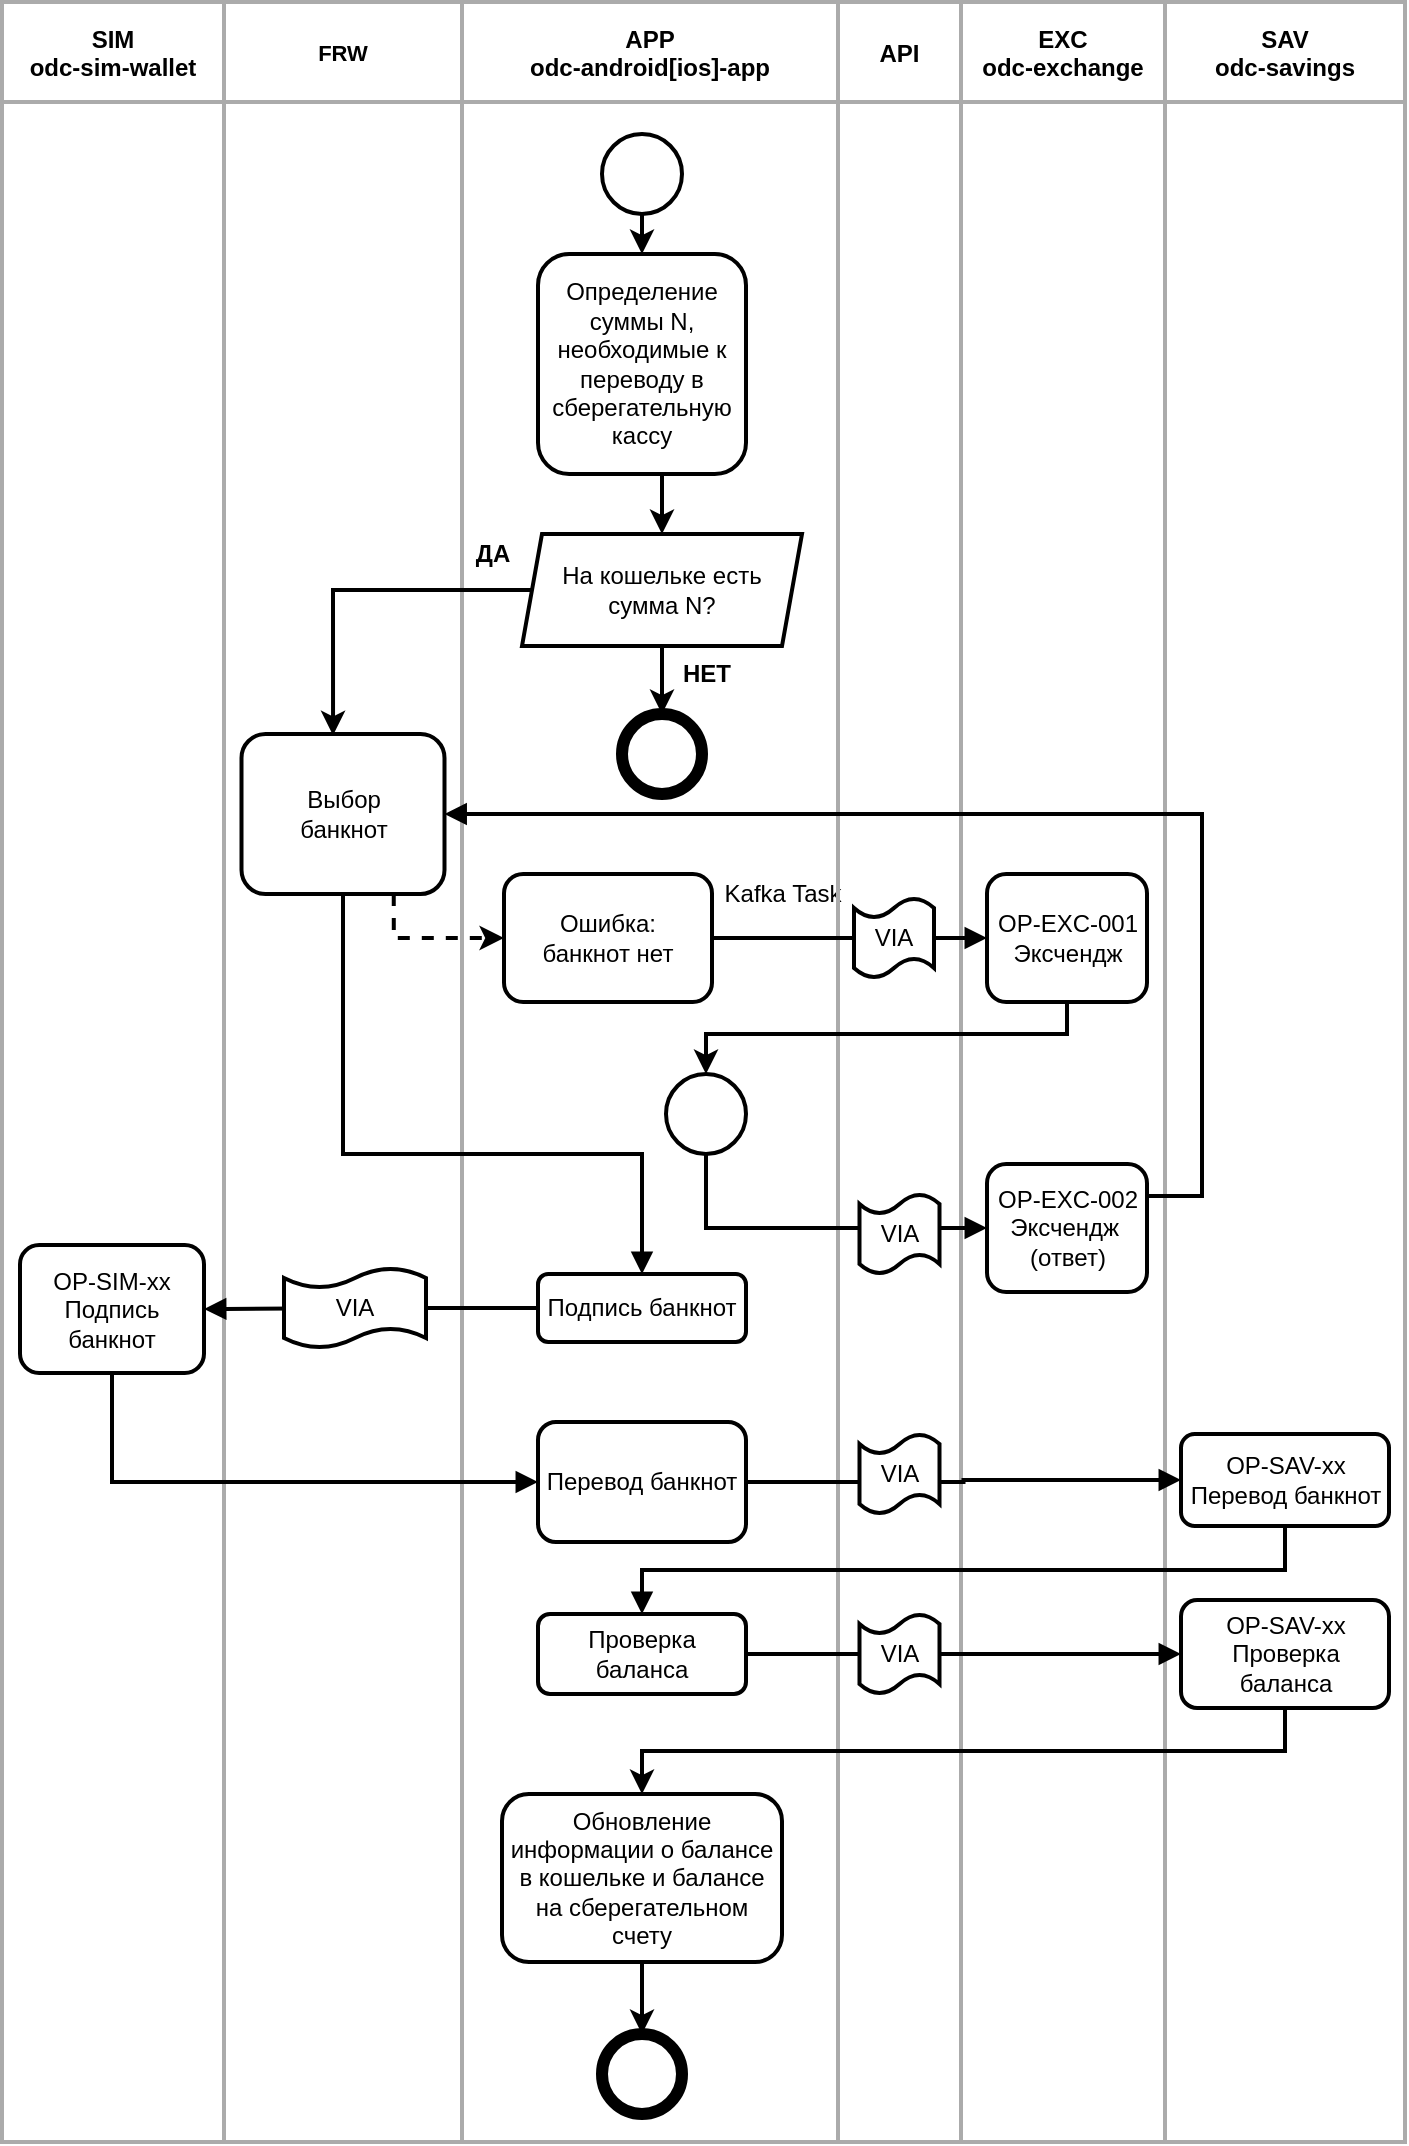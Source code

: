 <mxfile version="15.1.4" type="device"><diagram id="prtHgNgQTEPvFCAcTncT" name="Page-1"><mxGraphModel dx="788" dy="541" grid="1" gridSize="10" guides="1" tooltips="1" connect="1" arrows="1" fold="1" page="1" pageScale="1" pageWidth="827" pageHeight="1169" math="0" shadow="0"><root><mxCell id="0"/><mxCell id="1" parent="0"/><mxCell id="KNjwiJUt0L8bClLNH3UJ-11" value="APP&#10;odc-android[ios]-app" style="swimlane;rounded=0;strokeWidth=2;startSize=50;strokeColor=#ABABAB;" parent="1" vertex="1"><mxGeometry x="370" y="4" width="188" height="1070" as="geometry"><mxRectangle x="370" y="4" width="150" height="50" as="alternateBounds"/></mxGeometry></mxCell><mxCell id="KNjwiJUt0L8bClLNH3UJ-19" style="edgeStyle=orthogonalEdgeStyle;rounded=0;orthogonalLoop=1;jettySize=auto;html=1;exitX=0.5;exitY=1;exitDx=0;exitDy=0;entryX=0.5;entryY=0;entryDx=0;entryDy=0;strokeWidth=2;" parent="KNjwiJUt0L8bClLNH3UJ-11" source="KNjwiJUt0L8bClLNH3UJ-12" target="KNjwiJUt0L8bClLNH3UJ-14" edge="1"><mxGeometry relative="1" as="geometry"/></mxCell><mxCell id="KNjwiJUt0L8bClLNH3UJ-12" value="" style="ellipse;whiteSpace=wrap;html=1;aspect=fixed;rounded=0;strokeWidth=2;" parent="KNjwiJUt0L8bClLNH3UJ-11" vertex="1"><mxGeometry x="70" y="66" width="40" height="40" as="geometry"/></mxCell><mxCell id="xIgBfrjEvkG0Zq9fjS99-21" style="edgeStyle=orthogonalEdgeStyle;rounded=0;orthogonalLoop=1;jettySize=auto;html=1;exitX=0.5;exitY=1;exitDx=0;exitDy=0;entryX=0.5;entryY=0;entryDx=0;entryDy=0;strokeWidth=2;" edge="1" parent="KNjwiJUt0L8bClLNH3UJ-11" source="KNjwiJUt0L8bClLNH3UJ-14" target="xIgBfrjEvkG0Zq9fjS99-22"><mxGeometry relative="1" as="geometry"><mxPoint x="90.0" y="256" as="targetPoint"/></mxGeometry></mxCell><mxCell id="KNjwiJUt0L8bClLNH3UJ-14" value="Определение суммы N, необходимые к переводу в сберегательную кассу" style="rounded=1;whiteSpace=wrap;html=1;strokeWidth=2;" parent="KNjwiJUt0L8bClLNH3UJ-11" vertex="1"><mxGeometry x="38" y="126" width="104" height="110" as="geometry"/></mxCell><mxCell id="KNjwiJUt0L8bClLNH3UJ-33" value="Ошибка: &lt;br&gt;банкнот нет" style="rounded=1;whiteSpace=wrap;html=1;strokeWidth=2;" parent="KNjwiJUt0L8bClLNH3UJ-11" vertex="1"><mxGeometry x="21" y="436" width="104" height="64" as="geometry"/></mxCell><mxCell id="KNjwiJUt0L8bClLNH3UJ-39" value="Подпись банкнот" style="rounded=1;whiteSpace=wrap;html=1;strokeWidth=2;" parent="KNjwiJUt0L8bClLNH3UJ-11" vertex="1"><mxGeometry x="38" y="636" width="104" height="34" as="geometry"/></mxCell><mxCell id="KNjwiJUt0L8bClLNH3UJ-121" value="" style="ellipse;whiteSpace=wrap;html=1;aspect=fixed;rounded=0;strokeWidth=6;" parent="KNjwiJUt0L8bClLNH3UJ-11" vertex="1"><mxGeometry x="70" y="1016" width="40" height="40" as="geometry"/></mxCell><mxCell id="xIgBfrjEvkG0Zq9fjS99-29" style="edgeStyle=orthogonalEdgeStyle;rounded=0;orthogonalLoop=1;jettySize=auto;html=1;exitX=0.5;exitY=1;exitDx=0;exitDy=0;entryX=0.5;entryY=0;entryDx=0;entryDy=0;fontSize=11;strokeWidth=2;" edge="1" parent="KNjwiJUt0L8bClLNH3UJ-11" source="xIgBfrjEvkG0Zq9fjS99-22" target="xIgBfrjEvkG0Zq9fjS99-23"><mxGeometry relative="1" as="geometry"/></mxCell><mxCell id="xIgBfrjEvkG0Zq9fjS99-22" value="На кошельке есть сумма N?" style="shape=parallelogram;perimeter=parallelogramPerimeter;whiteSpace=wrap;html=1;fixedSize=1;verticalAlign=middle;strokeWidth=2;size=10.0;" vertex="1" parent="KNjwiJUt0L8bClLNH3UJ-11"><mxGeometry x="30" y="266" width="140" height="56" as="geometry"/></mxCell><mxCell id="xIgBfrjEvkG0Zq9fjS99-23" value="" style="ellipse;whiteSpace=wrap;html=1;aspect=fixed;rounded=0;strokeWidth=6;" vertex="1" parent="KNjwiJUt0L8bClLNH3UJ-11"><mxGeometry x="80" y="356" width="40" height="40" as="geometry"/></mxCell><mxCell id="xIgBfrjEvkG0Zq9fjS99-26" value="&lt;b&gt;НЕТ&lt;/b&gt;" style="text;html=1;align=center;verticalAlign=middle;resizable=0;points=[];autosize=1;strokeColor=none;fillColor=none;" vertex="1" parent="KNjwiJUt0L8bClLNH3UJ-11"><mxGeometry x="102" y="326" width="40" height="20" as="geometry"/></mxCell><mxCell id="xIgBfrjEvkG0Zq9fjS99-28" value="&lt;b&gt;ДА&lt;/b&gt;" style="text;html=1;align=center;verticalAlign=middle;resizable=0;points=[];autosize=1;strokeColor=none;fillColor=none;" vertex="1" parent="KNjwiJUt0L8bClLNH3UJ-11"><mxGeometry y="266" width="30" height="20" as="geometry"/></mxCell><mxCell id="KNjwiJUt0L8bClLNH3UJ-111" value="Kafka Task" style="text;html=1;align=center;verticalAlign=middle;resizable=0;points=[];autosize=1;strokeColor=none;fillColor=none;" parent="KNjwiJUt0L8bClLNH3UJ-11" vertex="1"><mxGeometry x="125" y="436" width="70" height="20" as="geometry"/></mxCell><mxCell id="KNjwiJUt0L8bClLNH3UJ-46" value="" style="ellipse;whiteSpace=wrap;html=1;aspect=fixed;rounded=0;strokeWidth=2;" parent="KNjwiJUt0L8bClLNH3UJ-11" vertex="1"><mxGeometry x="102.0" y="536" width="40" height="40" as="geometry"/></mxCell><mxCell id="KNjwiJUt0L8bClLNH3UJ-47" value="" style="shape=image;verticalLabelPosition=bottom;labelBackgroundColor=#ffffff;verticalAlign=top;aspect=fixed;imageAspect=0;image=https://clipartart.com/images/sand-clock-clipart-6.jpg;" parent="KNjwiJUt0L8bClLNH3UJ-11" vertex="1"><mxGeometry x="111.58" y="544.99" width="20.84" height="24.03" as="geometry"/></mxCell><mxCell id="xIgBfrjEvkG0Zq9fjS99-12" value="Перевод банкнот" style="rounded=1;whiteSpace=wrap;html=1;strokeWidth=2;" vertex="1" parent="KNjwiJUt0L8bClLNH3UJ-11"><mxGeometry x="38" y="710" width="104" height="60" as="geometry"/></mxCell><mxCell id="KNjwiJUt0L8bClLNH3UJ-58" value="Проверка баланса" style="rounded=1;whiteSpace=wrap;html=1;strokeWidth=2;" parent="KNjwiJUt0L8bClLNH3UJ-11" vertex="1"><mxGeometry x="38" y="806" width="104" height="40" as="geometry"/></mxCell><mxCell id="xIgBfrjEvkG0Zq9fjS99-80" value="" style="edgeStyle=orthogonalEdgeStyle;rounded=0;orthogonalLoop=1;jettySize=auto;html=1;fontSize=11;startArrow=none;startFill=0;endArrow=classic;endFill=1;strokeWidth=2;" edge="1" parent="KNjwiJUt0L8bClLNH3UJ-11" source="KNjwiJUt0L8bClLNH3UJ-123" target="KNjwiJUt0L8bClLNH3UJ-121"><mxGeometry relative="1" as="geometry"/></mxCell><mxCell id="KNjwiJUt0L8bClLNH3UJ-123" value="Обновление информации о балансе в кошельке и балансе на сберегательном счету" style="rounded=1;whiteSpace=wrap;html=1;strokeWidth=2;arcSize=16;" parent="KNjwiJUt0L8bClLNH3UJ-11" vertex="1"><mxGeometry x="20" y="896" width="140" height="84" as="geometry"/></mxCell><mxCell id="KNjwiJUt0L8bClLNH3UJ-16" value="FRW" style="swimlane;rounded=0;strokeWidth=2;startSize=50;strokeColor=#ABABAB;verticalAlign=middle;fontSize=11;" parent="1" vertex="1"><mxGeometry x="251" y="4" width="119" height="1070" as="geometry"/></mxCell><mxCell id="KNjwiJUt0L8bClLNH3UJ-25" value="Выбор &lt;br&gt;банкнот" style="rounded=1;whiteSpace=wrap;html=1;strokeWidth=2;" parent="KNjwiJUt0L8bClLNH3UJ-16" vertex="1"><mxGeometry x="8.75" y="366" width="101.5" height="80" as="geometry"/></mxCell><mxCell id="KNjwiJUt0L8bClLNH3UJ-17" value="SIM&#10;odc-sim-wallet" style="swimlane;rounded=0;strokeWidth=2;startSize=50;strokeColor=#ABABAB;verticalAlign=middle;" parent="1" vertex="1"><mxGeometry x="140" y="4" width="111" height="1070" as="geometry"/></mxCell><mxCell id="xIgBfrjEvkG0Zq9fjS99-55" value="OP-SIM-xx&lt;br&gt;Подпись банкнот" style="rounded=1;whiteSpace=wrap;html=1;strokeWidth=2;" vertex="1" parent="KNjwiJUt0L8bClLNH3UJ-17"><mxGeometry x="9" y="621.5" width="92" height="64" as="geometry"/></mxCell><mxCell id="KNjwiJUt0L8bClLNH3UJ-92" value="API" style="swimlane;rounded=0;strokeWidth=2;startSize=50;strokeColor=#ABABAB;" parent="1" vertex="1"><mxGeometry x="558" y="4" width="61.5" height="1070" as="geometry"/></mxCell><mxCell id="KNjwiJUt0L8bClLNH3UJ-103" style="edgeStyle=orthogonalEdgeStyle;rounded=0;orthogonalLoop=1;jettySize=auto;html=1;entryX=0;entryY=0.5;entryDx=0;entryDy=0;startArrow=none;startFill=0;endArrow=classic;endFill=1;strokeWidth=2;" parent="KNjwiJUt0L8bClLNH3UJ-92" edge="1"><mxGeometry relative="1" as="geometry"><Array as="points"><mxPoint x="-31" y="810"/><mxPoint x="-31" y="615"/></Array><mxPoint x="25.5" y="810" as="sourcePoint"/></mxGeometry></mxCell><mxCell id="xIgBfrjEvkG0Zq9fjS99-7" value="EXC&#10;odc-exchange" style="swimlane;rounded=0;strokeWidth=2;startSize=50;strokeColor=#ABABAB;" vertex="1" parent="1"><mxGeometry x="619.5" y="4" width="102" height="1070" as="geometry"/></mxCell><mxCell id="xIgBfrjEvkG0Zq9fjS99-8" style="edgeStyle=orthogonalEdgeStyle;rounded=0;orthogonalLoop=1;jettySize=auto;html=1;entryX=0;entryY=0.5;entryDx=0;entryDy=0;startArrow=none;startFill=0;endArrow=classic;endFill=1;strokeWidth=2;" edge="1" parent="xIgBfrjEvkG0Zq9fjS99-7"><mxGeometry relative="1" as="geometry"><Array as="points"><mxPoint x="-31" y="810"/><mxPoint x="-31" y="615"/></Array><mxPoint x="25.5" y="810" as="sourcePoint"/></mxGeometry></mxCell><mxCell id="xIgBfrjEvkG0Zq9fjS99-32" value="OP-EXC-001&lt;br&gt;Эксчендж" style="rounded=1;whiteSpace=wrap;html=1;strokeWidth=2;" vertex="1" parent="xIgBfrjEvkG0Zq9fjS99-7"><mxGeometry x="13" y="436" width="80" height="64" as="geometry"/></mxCell><mxCell id="xIgBfrjEvkG0Zq9fjS99-43" value="OP-EXC-002&lt;br&gt;Эксчендж&amp;nbsp;&lt;br&gt;(ответ)" style="rounded=1;whiteSpace=wrap;html=1;strokeWidth=2;" vertex="1" parent="xIgBfrjEvkG0Zq9fjS99-7"><mxGeometry x="13" y="581" width="80" height="64" as="geometry"/></mxCell><mxCell id="xIgBfrjEvkG0Zq9fjS99-13" value="SAV&#10;odc-savings" style="swimlane;rounded=0;strokeWidth=2;startSize=50;strokeColor=#ABABAB;" vertex="1" parent="1"><mxGeometry x="721.5" y="4" width="120" height="1070" as="geometry"/></mxCell><mxCell id="xIgBfrjEvkG0Zq9fjS99-14" style="edgeStyle=orthogonalEdgeStyle;rounded=0;orthogonalLoop=1;jettySize=auto;html=1;entryX=0;entryY=0.5;entryDx=0;entryDy=0;startArrow=none;startFill=0;endArrow=classic;endFill=1;strokeWidth=2;" edge="1" parent="xIgBfrjEvkG0Zq9fjS99-13"><mxGeometry relative="1" as="geometry"><Array as="points"><mxPoint x="-31" y="810"/><mxPoint x="-31" y="615"/></Array><mxPoint x="25.5" y="810" as="sourcePoint"/></mxGeometry></mxCell><mxCell id="KNjwiJUt0L8bClLNH3UJ-91" value="OP-SAV-xx&lt;br&gt;Перевод банкнот" style="rounded=1;whiteSpace=wrap;html=1;strokeWidth=2;" parent="xIgBfrjEvkG0Zq9fjS99-13" vertex="1"><mxGeometry x="8" y="716" width="104" height="46" as="geometry"/></mxCell><mxCell id="xIgBfrjEvkG0Zq9fjS99-74" value="OP-SAV-xx&lt;br&gt;Проверка баланса" style="rounded=1;whiteSpace=wrap;html=1;strokeWidth=2;" vertex="1" parent="xIgBfrjEvkG0Zq9fjS99-13"><mxGeometry x="8" y="799" width="104" height="54" as="geometry"/></mxCell><mxCell id="xIgBfrjEvkG0Zq9fjS99-27" style="edgeStyle=orthogonalEdgeStyle;rounded=0;orthogonalLoop=1;jettySize=auto;html=1;exitX=0;exitY=0.5;exitDx=0;exitDy=0;entryX=0.451;entryY=0.008;entryDx=0;entryDy=0;strokeWidth=2;entryPerimeter=0;" edge="1" parent="1" source="xIgBfrjEvkG0Zq9fjS99-22" target="KNjwiJUt0L8bClLNH3UJ-25"><mxGeometry relative="1" as="geometry"/></mxCell><mxCell id="xIgBfrjEvkG0Zq9fjS99-30" style="edgeStyle=orthogonalEdgeStyle;rounded=0;orthogonalLoop=1;jettySize=auto;html=1;exitX=0.75;exitY=1;exitDx=0;exitDy=0;entryX=0;entryY=0.5;entryDx=0;entryDy=0;fontSize=11;strokeWidth=2;dashed=1;" edge="1" parent="1" source="KNjwiJUt0L8bClLNH3UJ-25" target="KNjwiJUt0L8bClLNH3UJ-33"><mxGeometry relative="1" as="geometry"/></mxCell><mxCell id="xIgBfrjEvkG0Zq9fjS99-53" style="edgeStyle=orthogonalEdgeStyle;rounded=0;orthogonalLoop=1;jettySize=auto;html=1;exitX=1;exitY=0.25;exitDx=0;exitDy=0;entryX=1;entryY=0.5;entryDx=0;entryDy=0;fontSize=11;startArrow=none;startFill=0;endArrow=block;endFill=1;strokeWidth=2;" edge="1" parent="1" source="xIgBfrjEvkG0Zq9fjS99-43" target="KNjwiJUt0L8bClLNH3UJ-25"><mxGeometry relative="1" as="geometry"><Array as="points"><mxPoint x="740" y="601"/><mxPoint x="740" y="410"/></Array></mxGeometry></mxCell><mxCell id="xIgBfrjEvkG0Zq9fjS99-54" style="edgeStyle=orthogonalEdgeStyle;rounded=0;orthogonalLoop=1;jettySize=auto;html=1;exitX=0.5;exitY=1;exitDx=0;exitDy=0;entryX=0.5;entryY=0;entryDx=0;entryDy=0;fontSize=11;startArrow=none;startFill=0;endArrow=block;endFill=1;strokeWidth=2;" edge="1" parent="1" source="KNjwiJUt0L8bClLNH3UJ-25" target="KNjwiJUt0L8bClLNH3UJ-39"><mxGeometry relative="1" as="geometry"><Array as="points"><mxPoint x="311" y="580"/><mxPoint x="460" y="580"/></Array></mxGeometry></mxCell><mxCell id="xIgBfrjEvkG0Zq9fjS99-58" style="edgeStyle=orthogonalEdgeStyle;rounded=0;orthogonalLoop=1;jettySize=auto;html=1;exitX=0.5;exitY=1;exitDx=0;exitDy=0;entryX=0;entryY=0.5;entryDx=0;entryDy=0;fontSize=11;startArrow=none;startFill=0;endArrow=block;endFill=1;strokeWidth=2;" edge="1" parent="1" source="xIgBfrjEvkG0Zq9fjS99-55" target="xIgBfrjEvkG0Zq9fjS99-12"><mxGeometry relative="1" as="geometry"/></mxCell><mxCell id="xIgBfrjEvkG0Zq9fjS99-64" style="edgeStyle=orthogonalEdgeStyle;rounded=0;orthogonalLoop=1;jettySize=auto;html=1;exitX=0.5;exitY=1;exitDx=0;exitDy=0;entryX=0;entryY=0.5;entryDx=0;entryDy=0;fontSize=11;startArrow=none;startFill=0;endArrow=block;endFill=1;strokeWidth=2;" edge="1" parent="1" source="KNjwiJUt0L8bClLNH3UJ-46" target="xIgBfrjEvkG0Zq9fjS99-43"><mxGeometry relative="1" as="geometry"/></mxCell><mxCell id="xIgBfrjEvkG0Zq9fjS99-65" value="VIA" style="shape=tape;whiteSpace=wrap;html=1;rounded=0;strokeColor=#000000;strokeWidth=2;verticalAlign=middle;size=0.25;" vertex="1" parent="1"><mxGeometry x="568.75" y="600" width="40" height="40" as="geometry"/></mxCell><mxCell id="xIgBfrjEvkG0Zq9fjS99-66" style="edgeStyle=orthogonalEdgeStyle;rounded=0;orthogonalLoop=1;jettySize=auto;html=1;exitX=1;exitY=0.5;exitDx=0;exitDy=0;entryX=0;entryY=0.5;entryDx=0;entryDy=0;fontSize=11;startArrow=none;startFill=0;endArrow=block;endFill=1;strokeWidth=2;" edge="1" parent="1" source="KNjwiJUt0L8bClLNH3UJ-33" target="xIgBfrjEvkG0Zq9fjS99-32"><mxGeometry relative="1" as="geometry"/></mxCell><mxCell id="xIgBfrjEvkG0Zq9fjS99-67" value="VIA" style="shape=tape;whiteSpace=wrap;html=1;rounded=0;strokeColor=#000000;strokeWidth=2;verticalAlign=middle;size=0.25;" vertex="1" parent="1"><mxGeometry x="566" y="452" width="40" height="40" as="geometry"/></mxCell><mxCell id="xIgBfrjEvkG0Zq9fjS99-68" style="edgeStyle=orthogonalEdgeStyle;rounded=0;orthogonalLoop=1;jettySize=auto;html=1;exitX=0;exitY=0.5;exitDx=0;exitDy=0;fontSize=11;startArrow=none;startFill=0;endArrow=block;endFill=1;strokeWidth=2;" edge="1" parent="1" source="KNjwiJUt0L8bClLNH3UJ-39" target="xIgBfrjEvkG0Zq9fjS99-55"><mxGeometry relative="1" as="geometry"/></mxCell><mxCell id="xIgBfrjEvkG0Zq9fjS99-69" value="VIA" style="shape=tape;whiteSpace=wrap;html=1;rounded=0;strokeColor=#000000;strokeWidth=2;verticalAlign=middle;size=0.25;" vertex="1" parent="1"><mxGeometry x="281" y="637" width="71" height="40" as="geometry"/></mxCell><mxCell id="xIgBfrjEvkG0Zq9fjS99-71" style="edgeStyle=orthogonalEdgeStyle;rounded=0;orthogonalLoop=1;jettySize=auto;html=1;exitX=1;exitY=0.5;exitDx=0;exitDy=0;entryX=0;entryY=0.5;entryDx=0;entryDy=0;fontSize=11;startArrow=none;startFill=0;endArrow=block;endFill=1;strokeWidth=2;" edge="1" parent="1" source="xIgBfrjEvkG0Zq9fjS99-12" target="KNjwiJUt0L8bClLNH3UJ-91"><mxGeometry relative="1" as="geometry"/></mxCell><mxCell id="xIgBfrjEvkG0Zq9fjS99-72" value="VIA" style="shape=tape;whiteSpace=wrap;html=1;rounded=0;strokeColor=#000000;strokeWidth=2;verticalAlign=middle;size=0.25;" vertex="1" parent="1"><mxGeometry x="568.75" y="720" width="40" height="40" as="geometry"/></mxCell><mxCell id="xIgBfrjEvkG0Zq9fjS99-73" style="edgeStyle=orthogonalEdgeStyle;rounded=0;orthogonalLoop=1;jettySize=auto;html=1;exitX=0.5;exitY=1;exitDx=0;exitDy=0;entryX=0.5;entryY=0;entryDx=0;entryDy=0;fontSize=11;startArrow=none;startFill=0;endArrow=block;endFill=1;strokeWidth=2;" edge="1" parent="1" source="KNjwiJUt0L8bClLNH3UJ-91" target="KNjwiJUt0L8bClLNH3UJ-58"><mxGeometry relative="1" as="geometry"/></mxCell><mxCell id="xIgBfrjEvkG0Zq9fjS99-75" style="edgeStyle=orthogonalEdgeStyle;rounded=0;orthogonalLoop=1;jettySize=auto;html=1;exitX=1;exitY=0.5;exitDx=0;exitDy=0;fontSize=11;startArrow=none;startFill=0;endArrow=block;endFill=1;strokeWidth=2;" edge="1" parent="1" source="KNjwiJUt0L8bClLNH3UJ-58" target="xIgBfrjEvkG0Zq9fjS99-74"><mxGeometry relative="1" as="geometry"/></mxCell><mxCell id="xIgBfrjEvkG0Zq9fjS99-77" value="VIA" style="shape=tape;whiteSpace=wrap;html=1;rounded=0;strokeColor=#000000;strokeWidth=2;verticalAlign=middle;size=0.25;" vertex="1" parent="1"><mxGeometry x="568.75" y="810" width="40" height="40" as="geometry"/></mxCell><mxCell id="xIgBfrjEvkG0Zq9fjS99-78" style="edgeStyle=orthogonalEdgeStyle;rounded=0;orthogonalLoop=1;jettySize=auto;html=1;exitX=0.5;exitY=1;exitDx=0;exitDy=0;entryX=0.5;entryY=0;entryDx=0;entryDy=0;fontSize=11;startArrow=none;startFill=0;endArrow=classic;endFill=1;strokeWidth=2;" edge="1" parent="1" source="xIgBfrjEvkG0Zq9fjS99-32" target="KNjwiJUt0L8bClLNH3UJ-46"><mxGeometry relative="1" as="geometry"><Array as="points"><mxPoint x="673" y="520"/><mxPoint x="492" y="520"/></Array></mxGeometry></mxCell><mxCell id="xIgBfrjEvkG0Zq9fjS99-79" style="edgeStyle=orthogonalEdgeStyle;rounded=0;orthogonalLoop=1;jettySize=auto;html=1;exitX=0.5;exitY=1;exitDx=0;exitDy=0;fontSize=11;startArrow=none;startFill=0;endArrow=classic;endFill=1;strokeWidth=2;" edge="1" parent="1" source="xIgBfrjEvkG0Zq9fjS99-74" target="KNjwiJUt0L8bClLNH3UJ-123"><mxGeometry relative="1" as="geometry"/></mxCell></root></mxGraphModel></diagram></mxfile>
